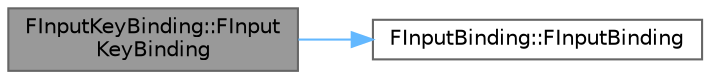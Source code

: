 digraph "FInputKeyBinding::FInputKeyBinding"
{
 // INTERACTIVE_SVG=YES
 // LATEX_PDF_SIZE
  bgcolor="transparent";
  edge [fontname=Helvetica,fontsize=10,labelfontname=Helvetica,labelfontsize=10];
  node [fontname=Helvetica,fontsize=10,shape=box,height=0.2,width=0.4];
  rankdir="LR";
  Node1 [id="Node000001",label="FInputKeyBinding::FInput\lKeyBinding",height=0.2,width=0.4,color="gray40", fillcolor="grey60", style="filled", fontcolor="black",tooltip=" "];
  Node1 -> Node2 [id="edge1_Node000001_Node000002",color="steelblue1",style="solid",tooltip=" "];
  Node2 [id="Node000002",label="FInputBinding::FInputBinding",height=0.2,width=0.4,color="grey40", fillcolor="white", style="filled",URL="$d2/d4d/structFInputBinding.html#a1ba6f91e86d3b413f12f48eb723f9443",tooltip=" "];
}
